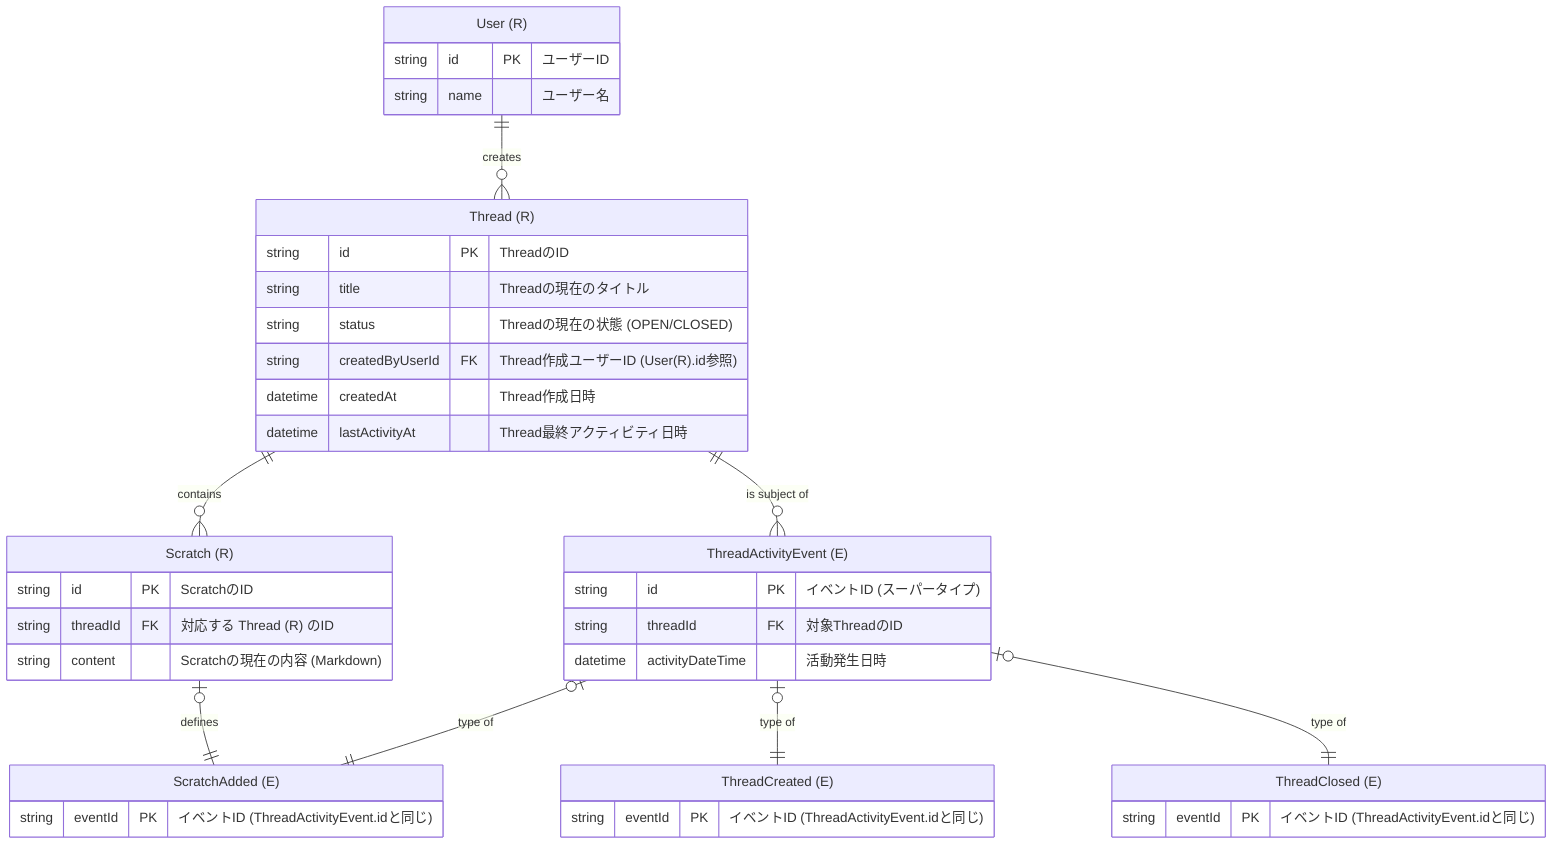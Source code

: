 erDiagram
    "User (R)" {
        string id PK "ユーザーID"
        string name "ユーザー名"
    }

    "Thread (R)" {
        string id PK "ThreadのID"
        string title "Threadの現在のタイトル"
        string status "Threadの現在の状態 (OPEN/CLOSED)"
        string createdByUserId FK "Thread作成ユーザーID (User(R).id参照)"
        datetime createdAt "Thread作成日時"
        datetime lastActivityAt "Thread最終アクティビティ日時"
    }

    "Scratch (R)" {
        string id PK "ScratchのID"
        string threadId FK "対応する Thread (R) のID"
        string content "Scratchの現在の内容 (Markdown)"
    }

    "ThreadActivityEvent (E)" {
        string id PK "イベントID (スーパータイプ)"
        string threadId FK "対象ThreadのID"
        datetime activityDateTime "活動発生日時"
    }

    "ThreadCreated (E)" {
        string eventId PK "イベントID (ThreadActivityEvent.idと同じ)"
    }

    "ScratchAdded (E)" {
        string eventId PK "イベントID (ThreadActivityEvent.idと同じ)"
    }

    "ThreadClosed (E)" {
        string eventId PK "イベントID (ThreadActivityEvent.idと同じ)"
    }

    "User (R)" ||--o{ "Thread (R)": "creates"
    "Thread (R)" ||--o{ "Scratch (R)": "contains"
    "Thread (R)" ||--o{ "ThreadActivityEvent (E)": "is subject of"
    "Scratch (R)" o|--|| "ScratchAdded (E)": "defines"
    "ThreadActivityEvent (E)" o|--|| "ThreadCreated (E)": "type of"
    "ThreadActivityEvent (E)" o|--|| "ScratchAdded (E)": "type of"
    "ThreadActivityEvent (E)" o|--|| "ThreadClosed (E)": "type of"
